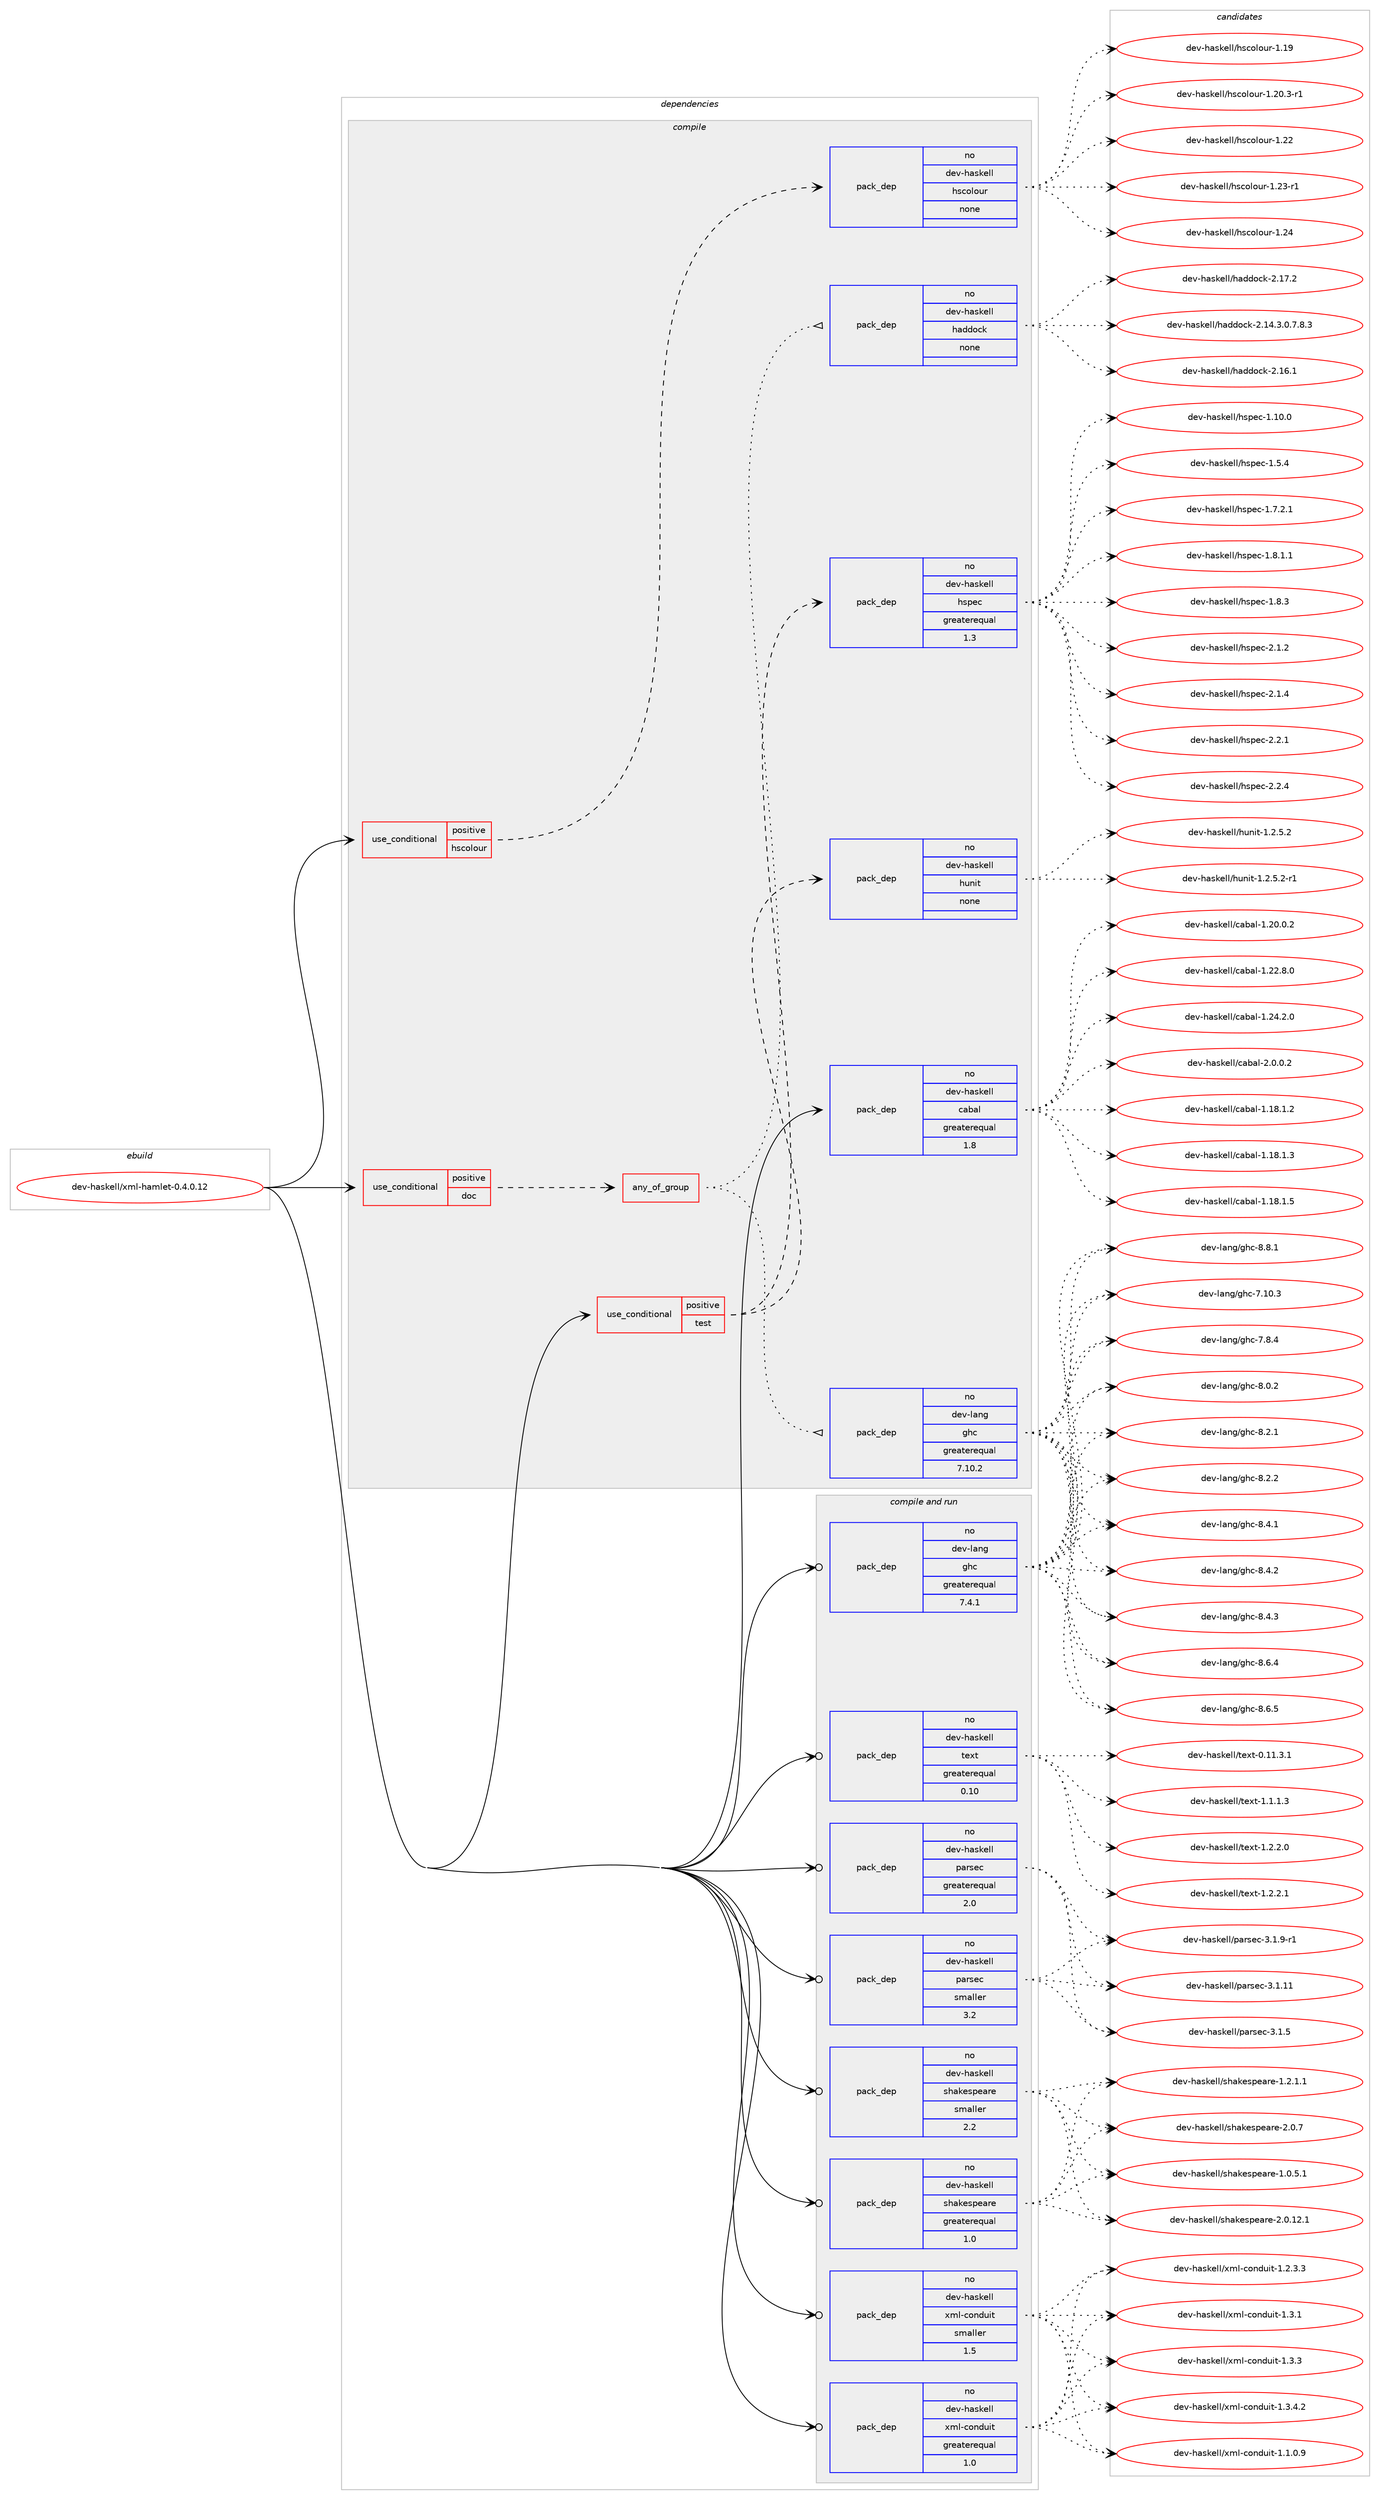 digraph prolog {

# *************
# Graph options
# *************

newrank=true;
concentrate=true;
compound=true;
graph [rankdir=LR,fontname=Helvetica,fontsize=10,ranksep=1.5];#, ranksep=2.5, nodesep=0.2];
edge  [arrowhead=vee];
node  [fontname=Helvetica,fontsize=10];

# **********
# The ebuild
# **********

subgraph cluster_leftcol {
color=gray;
rank=same;
label=<<i>ebuild</i>>;
id [label="dev-haskell/xml-hamlet-0.4.0.12", color=red, width=4, href="../dev-haskell/xml-hamlet-0.4.0.12.svg"];
}

# ****************
# The dependencies
# ****************

subgraph cluster_midcol {
color=gray;
label=<<i>dependencies</i>>;
subgraph cluster_compile {
fillcolor="#eeeeee";
style=filled;
label=<<i>compile</i>>;
subgraph cond128280 {
dependency548530 [label=<<TABLE BORDER="0" CELLBORDER="1" CELLSPACING="0" CELLPADDING="4"><TR><TD ROWSPAN="3" CELLPADDING="10">use_conditional</TD></TR><TR><TD>positive</TD></TR><TR><TD>doc</TD></TR></TABLE>>, shape=none, color=red];
subgraph any10757 {
dependency548531 [label=<<TABLE BORDER="0" CELLBORDER="1" CELLSPACING="0" CELLPADDING="4"><TR><TD CELLPADDING="10">any_of_group</TD></TR></TABLE>>, shape=none, color=red];subgraph pack409136 {
dependency548532 [label=<<TABLE BORDER="0" CELLBORDER="1" CELLSPACING="0" CELLPADDING="4" WIDTH="220"><TR><TD ROWSPAN="6" CELLPADDING="30">pack_dep</TD></TR><TR><TD WIDTH="110">no</TD></TR><TR><TD>dev-haskell</TD></TR><TR><TD>haddock</TD></TR><TR><TD>none</TD></TR><TR><TD></TD></TR></TABLE>>, shape=none, color=blue];
}
dependency548531:e -> dependency548532:w [weight=20,style="dotted",arrowhead="oinv"];
subgraph pack409137 {
dependency548533 [label=<<TABLE BORDER="0" CELLBORDER="1" CELLSPACING="0" CELLPADDING="4" WIDTH="220"><TR><TD ROWSPAN="6" CELLPADDING="30">pack_dep</TD></TR><TR><TD WIDTH="110">no</TD></TR><TR><TD>dev-lang</TD></TR><TR><TD>ghc</TD></TR><TR><TD>greaterequal</TD></TR><TR><TD>7.10.2</TD></TR></TABLE>>, shape=none, color=blue];
}
dependency548531:e -> dependency548533:w [weight=20,style="dotted",arrowhead="oinv"];
}
dependency548530:e -> dependency548531:w [weight=20,style="dashed",arrowhead="vee"];
}
id:e -> dependency548530:w [weight=20,style="solid",arrowhead="vee"];
subgraph cond128281 {
dependency548534 [label=<<TABLE BORDER="0" CELLBORDER="1" CELLSPACING="0" CELLPADDING="4"><TR><TD ROWSPAN="3" CELLPADDING="10">use_conditional</TD></TR><TR><TD>positive</TD></TR><TR><TD>hscolour</TD></TR></TABLE>>, shape=none, color=red];
subgraph pack409138 {
dependency548535 [label=<<TABLE BORDER="0" CELLBORDER="1" CELLSPACING="0" CELLPADDING="4" WIDTH="220"><TR><TD ROWSPAN="6" CELLPADDING="30">pack_dep</TD></TR><TR><TD WIDTH="110">no</TD></TR><TR><TD>dev-haskell</TD></TR><TR><TD>hscolour</TD></TR><TR><TD>none</TD></TR><TR><TD></TD></TR></TABLE>>, shape=none, color=blue];
}
dependency548534:e -> dependency548535:w [weight=20,style="dashed",arrowhead="vee"];
}
id:e -> dependency548534:w [weight=20,style="solid",arrowhead="vee"];
subgraph cond128282 {
dependency548536 [label=<<TABLE BORDER="0" CELLBORDER="1" CELLSPACING="0" CELLPADDING="4"><TR><TD ROWSPAN="3" CELLPADDING="10">use_conditional</TD></TR><TR><TD>positive</TD></TR><TR><TD>test</TD></TR></TABLE>>, shape=none, color=red];
subgraph pack409139 {
dependency548537 [label=<<TABLE BORDER="0" CELLBORDER="1" CELLSPACING="0" CELLPADDING="4" WIDTH="220"><TR><TD ROWSPAN="6" CELLPADDING="30">pack_dep</TD></TR><TR><TD WIDTH="110">no</TD></TR><TR><TD>dev-haskell</TD></TR><TR><TD>hspec</TD></TR><TR><TD>greaterequal</TD></TR><TR><TD>1.3</TD></TR></TABLE>>, shape=none, color=blue];
}
dependency548536:e -> dependency548537:w [weight=20,style="dashed",arrowhead="vee"];
subgraph pack409140 {
dependency548538 [label=<<TABLE BORDER="0" CELLBORDER="1" CELLSPACING="0" CELLPADDING="4" WIDTH="220"><TR><TD ROWSPAN="6" CELLPADDING="30">pack_dep</TD></TR><TR><TD WIDTH="110">no</TD></TR><TR><TD>dev-haskell</TD></TR><TR><TD>hunit</TD></TR><TR><TD>none</TD></TR><TR><TD></TD></TR></TABLE>>, shape=none, color=blue];
}
dependency548536:e -> dependency548538:w [weight=20,style="dashed",arrowhead="vee"];
}
id:e -> dependency548536:w [weight=20,style="solid",arrowhead="vee"];
subgraph pack409141 {
dependency548539 [label=<<TABLE BORDER="0" CELLBORDER="1" CELLSPACING="0" CELLPADDING="4" WIDTH="220"><TR><TD ROWSPAN="6" CELLPADDING="30">pack_dep</TD></TR><TR><TD WIDTH="110">no</TD></TR><TR><TD>dev-haskell</TD></TR><TR><TD>cabal</TD></TR><TR><TD>greaterequal</TD></TR><TR><TD>1.8</TD></TR></TABLE>>, shape=none, color=blue];
}
id:e -> dependency548539:w [weight=20,style="solid",arrowhead="vee"];
}
subgraph cluster_compileandrun {
fillcolor="#eeeeee";
style=filled;
label=<<i>compile and run</i>>;
subgraph pack409142 {
dependency548540 [label=<<TABLE BORDER="0" CELLBORDER="1" CELLSPACING="0" CELLPADDING="4" WIDTH="220"><TR><TD ROWSPAN="6" CELLPADDING="30">pack_dep</TD></TR><TR><TD WIDTH="110">no</TD></TR><TR><TD>dev-haskell</TD></TR><TR><TD>parsec</TD></TR><TR><TD>greaterequal</TD></TR><TR><TD>2.0</TD></TR></TABLE>>, shape=none, color=blue];
}
id:e -> dependency548540:w [weight=20,style="solid",arrowhead="odotvee"];
subgraph pack409143 {
dependency548541 [label=<<TABLE BORDER="0" CELLBORDER="1" CELLSPACING="0" CELLPADDING="4" WIDTH="220"><TR><TD ROWSPAN="6" CELLPADDING="30">pack_dep</TD></TR><TR><TD WIDTH="110">no</TD></TR><TR><TD>dev-haskell</TD></TR><TR><TD>parsec</TD></TR><TR><TD>smaller</TD></TR><TR><TD>3.2</TD></TR></TABLE>>, shape=none, color=blue];
}
id:e -> dependency548541:w [weight=20,style="solid",arrowhead="odotvee"];
subgraph pack409144 {
dependency548542 [label=<<TABLE BORDER="0" CELLBORDER="1" CELLSPACING="0" CELLPADDING="4" WIDTH="220"><TR><TD ROWSPAN="6" CELLPADDING="30">pack_dep</TD></TR><TR><TD WIDTH="110">no</TD></TR><TR><TD>dev-haskell</TD></TR><TR><TD>shakespeare</TD></TR><TR><TD>greaterequal</TD></TR><TR><TD>1.0</TD></TR></TABLE>>, shape=none, color=blue];
}
id:e -> dependency548542:w [weight=20,style="solid",arrowhead="odotvee"];
subgraph pack409145 {
dependency548543 [label=<<TABLE BORDER="0" CELLBORDER="1" CELLSPACING="0" CELLPADDING="4" WIDTH="220"><TR><TD ROWSPAN="6" CELLPADDING="30">pack_dep</TD></TR><TR><TD WIDTH="110">no</TD></TR><TR><TD>dev-haskell</TD></TR><TR><TD>shakespeare</TD></TR><TR><TD>smaller</TD></TR><TR><TD>2.2</TD></TR></TABLE>>, shape=none, color=blue];
}
id:e -> dependency548543:w [weight=20,style="solid",arrowhead="odotvee"];
subgraph pack409146 {
dependency548544 [label=<<TABLE BORDER="0" CELLBORDER="1" CELLSPACING="0" CELLPADDING="4" WIDTH="220"><TR><TD ROWSPAN="6" CELLPADDING="30">pack_dep</TD></TR><TR><TD WIDTH="110">no</TD></TR><TR><TD>dev-haskell</TD></TR><TR><TD>text</TD></TR><TR><TD>greaterequal</TD></TR><TR><TD>0.10</TD></TR></TABLE>>, shape=none, color=blue];
}
id:e -> dependency548544:w [weight=20,style="solid",arrowhead="odotvee"];
subgraph pack409147 {
dependency548545 [label=<<TABLE BORDER="0" CELLBORDER="1" CELLSPACING="0" CELLPADDING="4" WIDTH="220"><TR><TD ROWSPAN="6" CELLPADDING="30">pack_dep</TD></TR><TR><TD WIDTH="110">no</TD></TR><TR><TD>dev-haskell</TD></TR><TR><TD>xml-conduit</TD></TR><TR><TD>greaterequal</TD></TR><TR><TD>1.0</TD></TR></TABLE>>, shape=none, color=blue];
}
id:e -> dependency548545:w [weight=20,style="solid",arrowhead="odotvee"];
subgraph pack409148 {
dependency548546 [label=<<TABLE BORDER="0" CELLBORDER="1" CELLSPACING="0" CELLPADDING="4" WIDTH="220"><TR><TD ROWSPAN="6" CELLPADDING="30">pack_dep</TD></TR><TR><TD WIDTH="110">no</TD></TR><TR><TD>dev-haskell</TD></TR><TR><TD>xml-conduit</TD></TR><TR><TD>smaller</TD></TR><TR><TD>1.5</TD></TR></TABLE>>, shape=none, color=blue];
}
id:e -> dependency548546:w [weight=20,style="solid",arrowhead="odotvee"];
subgraph pack409149 {
dependency548547 [label=<<TABLE BORDER="0" CELLBORDER="1" CELLSPACING="0" CELLPADDING="4" WIDTH="220"><TR><TD ROWSPAN="6" CELLPADDING="30">pack_dep</TD></TR><TR><TD WIDTH="110">no</TD></TR><TR><TD>dev-lang</TD></TR><TR><TD>ghc</TD></TR><TR><TD>greaterequal</TD></TR><TR><TD>7.4.1</TD></TR></TABLE>>, shape=none, color=blue];
}
id:e -> dependency548547:w [weight=20,style="solid",arrowhead="odotvee"];
}
subgraph cluster_run {
fillcolor="#eeeeee";
style=filled;
label=<<i>run</i>>;
}
}

# **************
# The candidates
# **************

subgraph cluster_choices {
rank=same;
color=gray;
label=<<i>candidates</i>>;

subgraph choice409136 {
color=black;
nodesep=1;
choice1001011184510497115107101108108471049710010011199107455046495246514648465546564651 [label="dev-haskell/haddock-2.14.3.0.7.8.3", color=red, width=4,href="../dev-haskell/haddock-2.14.3.0.7.8.3.svg"];
choice100101118451049711510710110810847104971001001119910745504649544649 [label="dev-haskell/haddock-2.16.1", color=red, width=4,href="../dev-haskell/haddock-2.16.1.svg"];
choice100101118451049711510710110810847104971001001119910745504649554650 [label="dev-haskell/haddock-2.17.2", color=red, width=4,href="../dev-haskell/haddock-2.17.2.svg"];
dependency548532:e -> choice1001011184510497115107101108108471049710010011199107455046495246514648465546564651:w [style=dotted,weight="100"];
dependency548532:e -> choice100101118451049711510710110810847104971001001119910745504649544649:w [style=dotted,weight="100"];
dependency548532:e -> choice100101118451049711510710110810847104971001001119910745504649554650:w [style=dotted,weight="100"];
}
subgraph choice409137 {
color=black;
nodesep=1;
choice1001011184510897110103471031049945554649484651 [label="dev-lang/ghc-7.10.3", color=red, width=4,href="../dev-lang/ghc-7.10.3.svg"];
choice10010111845108971101034710310499455546564652 [label="dev-lang/ghc-7.8.4", color=red, width=4,href="../dev-lang/ghc-7.8.4.svg"];
choice10010111845108971101034710310499455646484650 [label="dev-lang/ghc-8.0.2", color=red, width=4,href="../dev-lang/ghc-8.0.2.svg"];
choice10010111845108971101034710310499455646504649 [label="dev-lang/ghc-8.2.1", color=red, width=4,href="../dev-lang/ghc-8.2.1.svg"];
choice10010111845108971101034710310499455646504650 [label="dev-lang/ghc-8.2.2", color=red, width=4,href="../dev-lang/ghc-8.2.2.svg"];
choice10010111845108971101034710310499455646524649 [label="dev-lang/ghc-8.4.1", color=red, width=4,href="../dev-lang/ghc-8.4.1.svg"];
choice10010111845108971101034710310499455646524650 [label="dev-lang/ghc-8.4.2", color=red, width=4,href="../dev-lang/ghc-8.4.2.svg"];
choice10010111845108971101034710310499455646524651 [label="dev-lang/ghc-8.4.3", color=red, width=4,href="../dev-lang/ghc-8.4.3.svg"];
choice10010111845108971101034710310499455646544652 [label="dev-lang/ghc-8.6.4", color=red, width=4,href="../dev-lang/ghc-8.6.4.svg"];
choice10010111845108971101034710310499455646544653 [label="dev-lang/ghc-8.6.5", color=red, width=4,href="../dev-lang/ghc-8.6.5.svg"];
choice10010111845108971101034710310499455646564649 [label="dev-lang/ghc-8.8.1", color=red, width=4,href="../dev-lang/ghc-8.8.1.svg"];
dependency548533:e -> choice1001011184510897110103471031049945554649484651:w [style=dotted,weight="100"];
dependency548533:e -> choice10010111845108971101034710310499455546564652:w [style=dotted,weight="100"];
dependency548533:e -> choice10010111845108971101034710310499455646484650:w [style=dotted,weight="100"];
dependency548533:e -> choice10010111845108971101034710310499455646504649:w [style=dotted,weight="100"];
dependency548533:e -> choice10010111845108971101034710310499455646504650:w [style=dotted,weight="100"];
dependency548533:e -> choice10010111845108971101034710310499455646524649:w [style=dotted,weight="100"];
dependency548533:e -> choice10010111845108971101034710310499455646524650:w [style=dotted,weight="100"];
dependency548533:e -> choice10010111845108971101034710310499455646524651:w [style=dotted,weight="100"];
dependency548533:e -> choice10010111845108971101034710310499455646544652:w [style=dotted,weight="100"];
dependency548533:e -> choice10010111845108971101034710310499455646544653:w [style=dotted,weight="100"];
dependency548533:e -> choice10010111845108971101034710310499455646564649:w [style=dotted,weight="100"];
}
subgraph choice409138 {
color=black;
nodesep=1;
choice100101118451049711510710110810847104115991111081111171144549464957 [label="dev-haskell/hscolour-1.19", color=red, width=4,href="../dev-haskell/hscolour-1.19.svg"];
choice10010111845104971151071011081084710411599111108111117114454946504846514511449 [label="dev-haskell/hscolour-1.20.3-r1", color=red, width=4,href="../dev-haskell/hscolour-1.20.3-r1.svg"];
choice100101118451049711510710110810847104115991111081111171144549465050 [label="dev-haskell/hscolour-1.22", color=red, width=4,href="../dev-haskell/hscolour-1.22.svg"];
choice1001011184510497115107101108108471041159911110811111711445494650514511449 [label="dev-haskell/hscolour-1.23-r1", color=red, width=4,href="../dev-haskell/hscolour-1.23-r1.svg"];
choice100101118451049711510710110810847104115991111081111171144549465052 [label="dev-haskell/hscolour-1.24", color=red, width=4,href="../dev-haskell/hscolour-1.24.svg"];
dependency548535:e -> choice100101118451049711510710110810847104115991111081111171144549464957:w [style=dotted,weight="100"];
dependency548535:e -> choice10010111845104971151071011081084710411599111108111117114454946504846514511449:w [style=dotted,weight="100"];
dependency548535:e -> choice100101118451049711510710110810847104115991111081111171144549465050:w [style=dotted,weight="100"];
dependency548535:e -> choice1001011184510497115107101108108471041159911110811111711445494650514511449:w [style=dotted,weight="100"];
dependency548535:e -> choice100101118451049711510710110810847104115991111081111171144549465052:w [style=dotted,weight="100"];
}
subgraph choice409139 {
color=black;
nodesep=1;
choice1001011184510497115107101108108471041151121019945494649484648 [label="dev-haskell/hspec-1.10.0", color=red, width=4,href="../dev-haskell/hspec-1.10.0.svg"];
choice10010111845104971151071011081084710411511210199454946534652 [label="dev-haskell/hspec-1.5.4", color=red, width=4,href="../dev-haskell/hspec-1.5.4.svg"];
choice100101118451049711510710110810847104115112101994549465546504649 [label="dev-haskell/hspec-1.7.2.1", color=red, width=4,href="../dev-haskell/hspec-1.7.2.1.svg"];
choice100101118451049711510710110810847104115112101994549465646494649 [label="dev-haskell/hspec-1.8.1.1", color=red, width=4,href="../dev-haskell/hspec-1.8.1.1.svg"];
choice10010111845104971151071011081084710411511210199454946564651 [label="dev-haskell/hspec-1.8.3", color=red, width=4,href="../dev-haskell/hspec-1.8.3.svg"];
choice10010111845104971151071011081084710411511210199455046494650 [label="dev-haskell/hspec-2.1.2", color=red, width=4,href="../dev-haskell/hspec-2.1.2.svg"];
choice10010111845104971151071011081084710411511210199455046494652 [label="dev-haskell/hspec-2.1.4", color=red, width=4,href="../dev-haskell/hspec-2.1.4.svg"];
choice10010111845104971151071011081084710411511210199455046504649 [label="dev-haskell/hspec-2.2.1", color=red, width=4,href="../dev-haskell/hspec-2.2.1.svg"];
choice10010111845104971151071011081084710411511210199455046504652 [label="dev-haskell/hspec-2.2.4", color=red, width=4,href="../dev-haskell/hspec-2.2.4.svg"];
dependency548537:e -> choice1001011184510497115107101108108471041151121019945494649484648:w [style=dotted,weight="100"];
dependency548537:e -> choice10010111845104971151071011081084710411511210199454946534652:w [style=dotted,weight="100"];
dependency548537:e -> choice100101118451049711510710110810847104115112101994549465546504649:w [style=dotted,weight="100"];
dependency548537:e -> choice100101118451049711510710110810847104115112101994549465646494649:w [style=dotted,weight="100"];
dependency548537:e -> choice10010111845104971151071011081084710411511210199454946564651:w [style=dotted,weight="100"];
dependency548537:e -> choice10010111845104971151071011081084710411511210199455046494650:w [style=dotted,weight="100"];
dependency548537:e -> choice10010111845104971151071011081084710411511210199455046494652:w [style=dotted,weight="100"];
dependency548537:e -> choice10010111845104971151071011081084710411511210199455046504649:w [style=dotted,weight="100"];
dependency548537:e -> choice10010111845104971151071011081084710411511210199455046504652:w [style=dotted,weight="100"];
}
subgraph choice409140 {
color=black;
nodesep=1;
choice1001011184510497115107101108108471041171101051164549465046534650 [label="dev-haskell/hunit-1.2.5.2", color=red, width=4,href="../dev-haskell/hunit-1.2.5.2.svg"];
choice10010111845104971151071011081084710411711010511645494650465346504511449 [label="dev-haskell/hunit-1.2.5.2-r1", color=red, width=4,href="../dev-haskell/hunit-1.2.5.2-r1.svg"];
dependency548538:e -> choice1001011184510497115107101108108471041171101051164549465046534650:w [style=dotted,weight="100"];
dependency548538:e -> choice10010111845104971151071011081084710411711010511645494650465346504511449:w [style=dotted,weight="100"];
}
subgraph choice409141 {
color=black;
nodesep=1;
choice10010111845104971151071011081084799979897108454946495646494650 [label="dev-haskell/cabal-1.18.1.2", color=red, width=4,href="../dev-haskell/cabal-1.18.1.2.svg"];
choice10010111845104971151071011081084799979897108454946495646494651 [label="dev-haskell/cabal-1.18.1.3", color=red, width=4,href="../dev-haskell/cabal-1.18.1.3.svg"];
choice10010111845104971151071011081084799979897108454946495646494653 [label="dev-haskell/cabal-1.18.1.5", color=red, width=4,href="../dev-haskell/cabal-1.18.1.5.svg"];
choice10010111845104971151071011081084799979897108454946504846484650 [label="dev-haskell/cabal-1.20.0.2", color=red, width=4,href="../dev-haskell/cabal-1.20.0.2.svg"];
choice10010111845104971151071011081084799979897108454946505046564648 [label="dev-haskell/cabal-1.22.8.0", color=red, width=4,href="../dev-haskell/cabal-1.22.8.0.svg"];
choice10010111845104971151071011081084799979897108454946505246504648 [label="dev-haskell/cabal-1.24.2.0", color=red, width=4,href="../dev-haskell/cabal-1.24.2.0.svg"];
choice100101118451049711510710110810847999798971084550464846484650 [label="dev-haskell/cabal-2.0.0.2", color=red, width=4,href="../dev-haskell/cabal-2.0.0.2.svg"];
dependency548539:e -> choice10010111845104971151071011081084799979897108454946495646494650:w [style=dotted,weight="100"];
dependency548539:e -> choice10010111845104971151071011081084799979897108454946495646494651:w [style=dotted,weight="100"];
dependency548539:e -> choice10010111845104971151071011081084799979897108454946495646494653:w [style=dotted,weight="100"];
dependency548539:e -> choice10010111845104971151071011081084799979897108454946504846484650:w [style=dotted,weight="100"];
dependency548539:e -> choice10010111845104971151071011081084799979897108454946505046564648:w [style=dotted,weight="100"];
dependency548539:e -> choice10010111845104971151071011081084799979897108454946505246504648:w [style=dotted,weight="100"];
dependency548539:e -> choice100101118451049711510710110810847999798971084550464846484650:w [style=dotted,weight="100"];
}
subgraph choice409142 {
color=black;
nodesep=1;
choice100101118451049711510710110810847112971141151019945514649464949 [label="dev-haskell/parsec-3.1.11", color=red, width=4,href="../dev-haskell/parsec-3.1.11.svg"];
choice1001011184510497115107101108108471129711411510199455146494653 [label="dev-haskell/parsec-3.1.5", color=red, width=4,href="../dev-haskell/parsec-3.1.5.svg"];
choice10010111845104971151071011081084711297114115101994551464946574511449 [label="dev-haskell/parsec-3.1.9-r1", color=red, width=4,href="../dev-haskell/parsec-3.1.9-r1.svg"];
dependency548540:e -> choice100101118451049711510710110810847112971141151019945514649464949:w [style=dotted,weight="100"];
dependency548540:e -> choice1001011184510497115107101108108471129711411510199455146494653:w [style=dotted,weight="100"];
dependency548540:e -> choice10010111845104971151071011081084711297114115101994551464946574511449:w [style=dotted,weight="100"];
}
subgraph choice409143 {
color=black;
nodesep=1;
choice100101118451049711510710110810847112971141151019945514649464949 [label="dev-haskell/parsec-3.1.11", color=red, width=4,href="../dev-haskell/parsec-3.1.11.svg"];
choice1001011184510497115107101108108471129711411510199455146494653 [label="dev-haskell/parsec-3.1.5", color=red, width=4,href="../dev-haskell/parsec-3.1.5.svg"];
choice10010111845104971151071011081084711297114115101994551464946574511449 [label="dev-haskell/parsec-3.1.9-r1", color=red, width=4,href="../dev-haskell/parsec-3.1.9-r1.svg"];
dependency548541:e -> choice100101118451049711510710110810847112971141151019945514649464949:w [style=dotted,weight="100"];
dependency548541:e -> choice1001011184510497115107101108108471129711411510199455146494653:w [style=dotted,weight="100"];
dependency548541:e -> choice10010111845104971151071011081084711297114115101994551464946574511449:w [style=dotted,weight="100"];
}
subgraph choice409144 {
color=black;
nodesep=1;
choice10010111845104971151071011081084711510497107101115112101971141014549464846534649 [label="dev-haskell/shakespeare-1.0.5.1", color=red, width=4,href="../dev-haskell/shakespeare-1.0.5.1.svg"];
choice10010111845104971151071011081084711510497107101115112101971141014549465046494649 [label="dev-haskell/shakespeare-1.2.1.1", color=red, width=4,href="../dev-haskell/shakespeare-1.2.1.1.svg"];
choice1001011184510497115107101108108471151049710710111511210197114101455046484649504649 [label="dev-haskell/shakespeare-2.0.12.1", color=red, width=4,href="../dev-haskell/shakespeare-2.0.12.1.svg"];
choice1001011184510497115107101108108471151049710710111511210197114101455046484655 [label="dev-haskell/shakespeare-2.0.7", color=red, width=4,href="../dev-haskell/shakespeare-2.0.7.svg"];
dependency548542:e -> choice10010111845104971151071011081084711510497107101115112101971141014549464846534649:w [style=dotted,weight="100"];
dependency548542:e -> choice10010111845104971151071011081084711510497107101115112101971141014549465046494649:w [style=dotted,weight="100"];
dependency548542:e -> choice1001011184510497115107101108108471151049710710111511210197114101455046484649504649:w [style=dotted,weight="100"];
dependency548542:e -> choice1001011184510497115107101108108471151049710710111511210197114101455046484655:w [style=dotted,weight="100"];
}
subgraph choice409145 {
color=black;
nodesep=1;
choice10010111845104971151071011081084711510497107101115112101971141014549464846534649 [label="dev-haskell/shakespeare-1.0.5.1", color=red, width=4,href="../dev-haskell/shakespeare-1.0.5.1.svg"];
choice10010111845104971151071011081084711510497107101115112101971141014549465046494649 [label="dev-haskell/shakespeare-1.2.1.1", color=red, width=4,href="../dev-haskell/shakespeare-1.2.1.1.svg"];
choice1001011184510497115107101108108471151049710710111511210197114101455046484649504649 [label="dev-haskell/shakespeare-2.0.12.1", color=red, width=4,href="../dev-haskell/shakespeare-2.0.12.1.svg"];
choice1001011184510497115107101108108471151049710710111511210197114101455046484655 [label="dev-haskell/shakespeare-2.0.7", color=red, width=4,href="../dev-haskell/shakespeare-2.0.7.svg"];
dependency548543:e -> choice10010111845104971151071011081084711510497107101115112101971141014549464846534649:w [style=dotted,weight="100"];
dependency548543:e -> choice10010111845104971151071011081084711510497107101115112101971141014549465046494649:w [style=dotted,weight="100"];
dependency548543:e -> choice1001011184510497115107101108108471151049710710111511210197114101455046484649504649:w [style=dotted,weight="100"];
dependency548543:e -> choice1001011184510497115107101108108471151049710710111511210197114101455046484655:w [style=dotted,weight="100"];
}
subgraph choice409146 {
color=black;
nodesep=1;
choice100101118451049711510710110810847116101120116454846494946514649 [label="dev-haskell/text-0.11.3.1", color=red, width=4,href="../dev-haskell/text-0.11.3.1.svg"];
choice1001011184510497115107101108108471161011201164549464946494651 [label="dev-haskell/text-1.1.1.3", color=red, width=4,href="../dev-haskell/text-1.1.1.3.svg"];
choice1001011184510497115107101108108471161011201164549465046504648 [label="dev-haskell/text-1.2.2.0", color=red, width=4,href="../dev-haskell/text-1.2.2.0.svg"];
choice1001011184510497115107101108108471161011201164549465046504649 [label="dev-haskell/text-1.2.2.1", color=red, width=4,href="../dev-haskell/text-1.2.2.1.svg"];
dependency548544:e -> choice100101118451049711510710110810847116101120116454846494946514649:w [style=dotted,weight="100"];
dependency548544:e -> choice1001011184510497115107101108108471161011201164549464946494651:w [style=dotted,weight="100"];
dependency548544:e -> choice1001011184510497115107101108108471161011201164549465046504648:w [style=dotted,weight="100"];
dependency548544:e -> choice1001011184510497115107101108108471161011201164549465046504649:w [style=dotted,weight="100"];
}
subgraph choice409147 {
color=black;
nodesep=1;
choice10010111845104971151071011081084712010910845991111101001171051164549464946484657 [label="dev-haskell/xml-conduit-1.1.0.9", color=red, width=4,href="../dev-haskell/xml-conduit-1.1.0.9.svg"];
choice10010111845104971151071011081084712010910845991111101001171051164549465046514651 [label="dev-haskell/xml-conduit-1.2.3.3", color=red, width=4,href="../dev-haskell/xml-conduit-1.2.3.3.svg"];
choice1001011184510497115107101108108471201091084599111110100117105116454946514649 [label="dev-haskell/xml-conduit-1.3.1", color=red, width=4,href="../dev-haskell/xml-conduit-1.3.1.svg"];
choice1001011184510497115107101108108471201091084599111110100117105116454946514651 [label="dev-haskell/xml-conduit-1.3.3", color=red, width=4,href="../dev-haskell/xml-conduit-1.3.3.svg"];
choice10010111845104971151071011081084712010910845991111101001171051164549465146524650 [label="dev-haskell/xml-conduit-1.3.4.2", color=red, width=4,href="../dev-haskell/xml-conduit-1.3.4.2.svg"];
dependency548545:e -> choice10010111845104971151071011081084712010910845991111101001171051164549464946484657:w [style=dotted,weight="100"];
dependency548545:e -> choice10010111845104971151071011081084712010910845991111101001171051164549465046514651:w [style=dotted,weight="100"];
dependency548545:e -> choice1001011184510497115107101108108471201091084599111110100117105116454946514649:w [style=dotted,weight="100"];
dependency548545:e -> choice1001011184510497115107101108108471201091084599111110100117105116454946514651:w [style=dotted,weight="100"];
dependency548545:e -> choice10010111845104971151071011081084712010910845991111101001171051164549465146524650:w [style=dotted,weight="100"];
}
subgraph choice409148 {
color=black;
nodesep=1;
choice10010111845104971151071011081084712010910845991111101001171051164549464946484657 [label="dev-haskell/xml-conduit-1.1.0.9", color=red, width=4,href="../dev-haskell/xml-conduit-1.1.0.9.svg"];
choice10010111845104971151071011081084712010910845991111101001171051164549465046514651 [label="dev-haskell/xml-conduit-1.2.3.3", color=red, width=4,href="../dev-haskell/xml-conduit-1.2.3.3.svg"];
choice1001011184510497115107101108108471201091084599111110100117105116454946514649 [label="dev-haskell/xml-conduit-1.3.1", color=red, width=4,href="../dev-haskell/xml-conduit-1.3.1.svg"];
choice1001011184510497115107101108108471201091084599111110100117105116454946514651 [label="dev-haskell/xml-conduit-1.3.3", color=red, width=4,href="../dev-haskell/xml-conduit-1.3.3.svg"];
choice10010111845104971151071011081084712010910845991111101001171051164549465146524650 [label="dev-haskell/xml-conduit-1.3.4.2", color=red, width=4,href="../dev-haskell/xml-conduit-1.3.4.2.svg"];
dependency548546:e -> choice10010111845104971151071011081084712010910845991111101001171051164549464946484657:w [style=dotted,weight="100"];
dependency548546:e -> choice10010111845104971151071011081084712010910845991111101001171051164549465046514651:w [style=dotted,weight="100"];
dependency548546:e -> choice1001011184510497115107101108108471201091084599111110100117105116454946514649:w [style=dotted,weight="100"];
dependency548546:e -> choice1001011184510497115107101108108471201091084599111110100117105116454946514651:w [style=dotted,weight="100"];
dependency548546:e -> choice10010111845104971151071011081084712010910845991111101001171051164549465146524650:w [style=dotted,weight="100"];
}
subgraph choice409149 {
color=black;
nodesep=1;
choice1001011184510897110103471031049945554649484651 [label="dev-lang/ghc-7.10.3", color=red, width=4,href="../dev-lang/ghc-7.10.3.svg"];
choice10010111845108971101034710310499455546564652 [label="dev-lang/ghc-7.8.4", color=red, width=4,href="../dev-lang/ghc-7.8.4.svg"];
choice10010111845108971101034710310499455646484650 [label="dev-lang/ghc-8.0.2", color=red, width=4,href="../dev-lang/ghc-8.0.2.svg"];
choice10010111845108971101034710310499455646504649 [label="dev-lang/ghc-8.2.1", color=red, width=4,href="../dev-lang/ghc-8.2.1.svg"];
choice10010111845108971101034710310499455646504650 [label="dev-lang/ghc-8.2.2", color=red, width=4,href="../dev-lang/ghc-8.2.2.svg"];
choice10010111845108971101034710310499455646524649 [label="dev-lang/ghc-8.4.1", color=red, width=4,href="../dev-lang/ghc-8.4.1.svg"];
choice10010111845108971101034710310499455646524650 [label="dev-lang/ghc-8.4.2", color=red, width=4,href="../dev-lang/ghc-8.4.2.svg"];
choice10010111845108971101034710310499455646524651 [label="dev-lang/ghc-8.4.3", color=red, width=4,href="../dev-lang/ghc-8.4.3.svg"];
choice10010111845108971101034710310499455646544652 [label="dev-lang/ghc-8.6.4", color=red, width=4,href="../dev-lang/ghc-8.6.4.svg"];
choice10010111845108971101034710310499455646544653 [label="dev-lang/ghc-8.6.5", color=red, width=4,href="../dev-lang/ghc-8.6.5.svg"];
choice10010111845108971101034710310499455646564649 [label="dev-lang/ghc-8.8.1", color=red, width=4,href="../dev-lang/ghc-8.8.1.svg"];
dependency548547:e -> choice1001011184510897110103471031049945554649484651:w [style=dotted,weight="100"];
dependency548547:e -> choice10010111845108971101034710310499455546564652:w [style=dotted,weight="100"];
dependency548547:e -> choice10010111845108971101034710310499455646484650:w [style=dotted,weight="100"];
dependency548547:e -> choice10010111845108971101034710310499455646504649:w [style=dotted,weight="100"];
dependency548547:e -> choice10010111845108971101034710310499455646504650:w [style=dotted,weight="100"];
dependency548547:e -> choice10010111845108971101034710310499455646524649:w [style=dotted,weight="100"];
dependency548547:e -> choice10010111845108971101034710310499455646524650:w [style=dotted,weight="100"];
dependency548547:e -> choice10010111845108971101034710310499455646524651:w [style=dotted,weight="100"];
dependency548547:e -> choice10010111845108971101034710310499455646544652:w [style=dotted,weight="100"];
dependency548547:e -> choice10010111845108971101034710310499455646544653:w [style=dotted,weight="100"];
dependency548547:e -> choice10010111845108971101034710310499455646564649:w [style=dotted,weight="100"];
}
}

}
